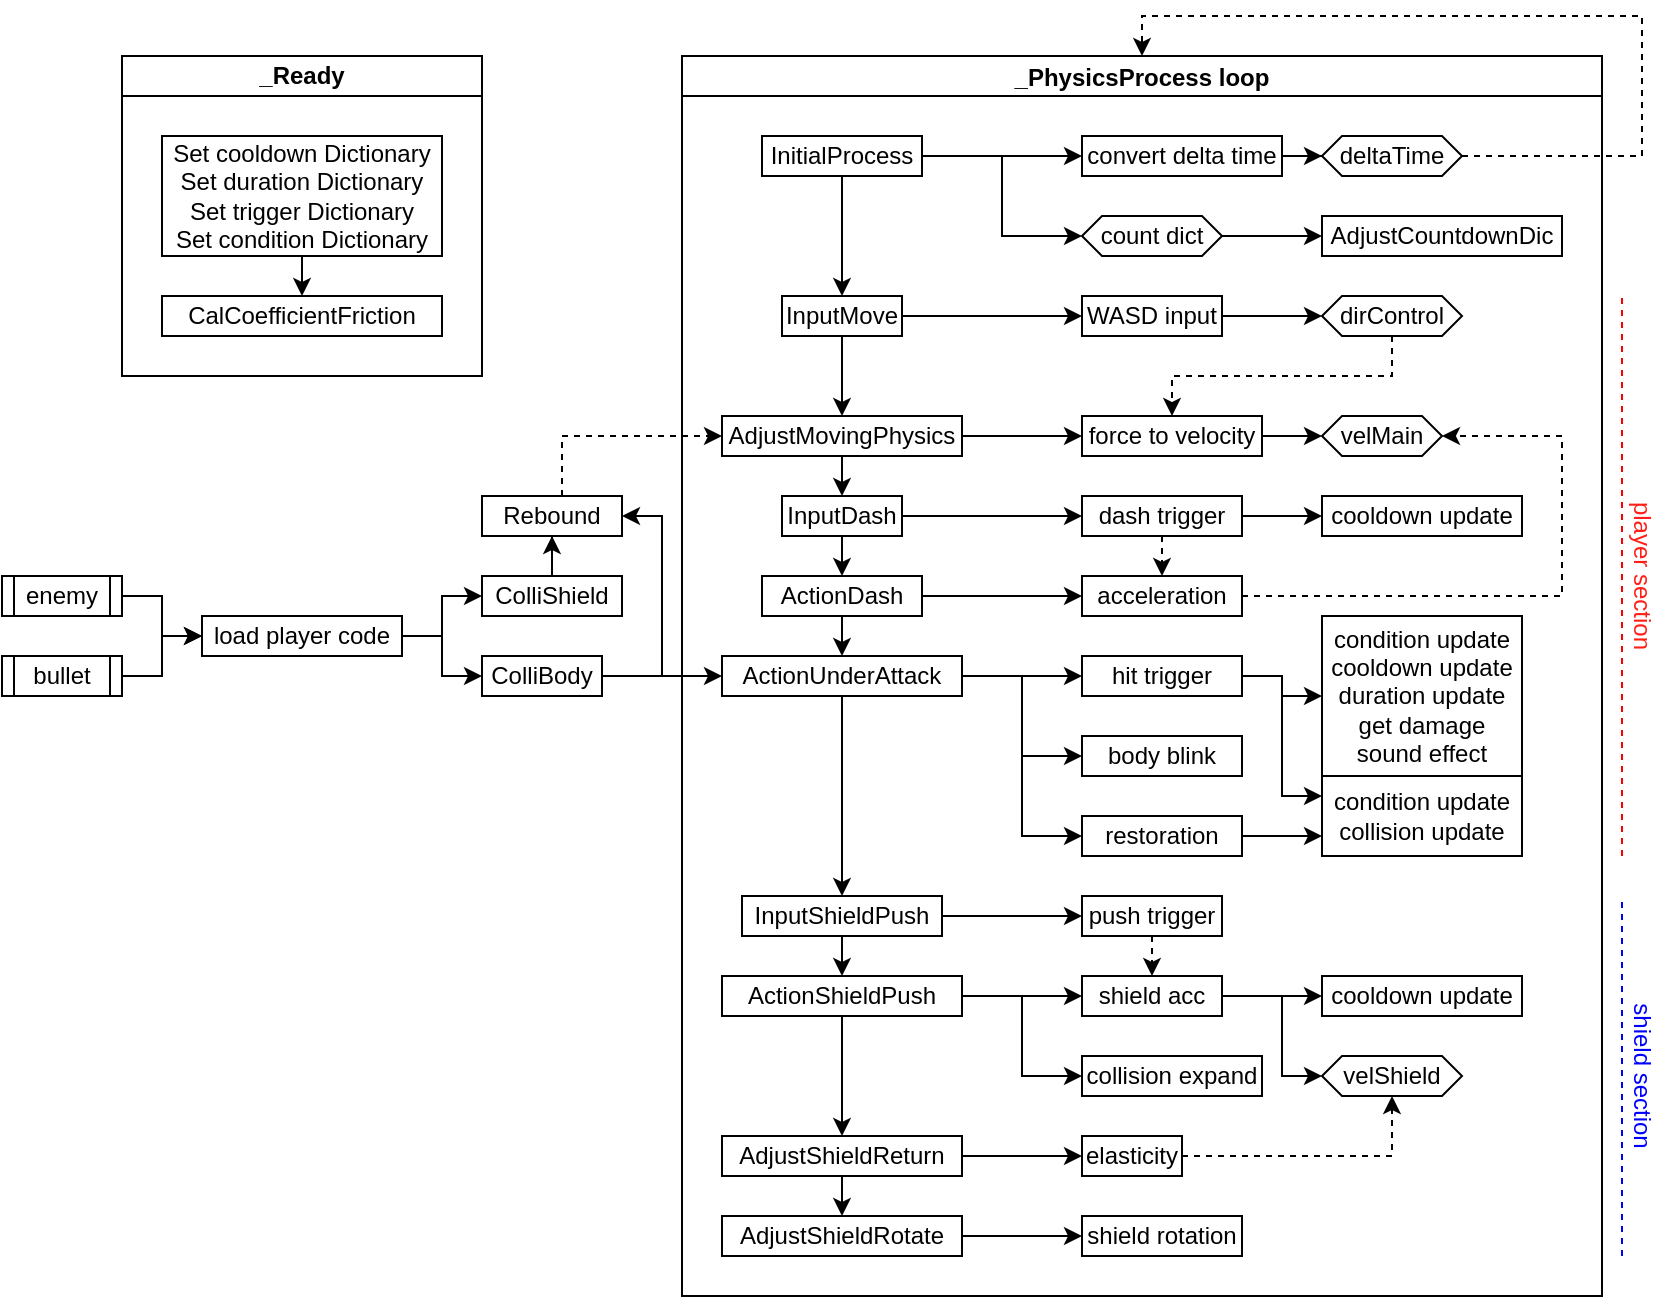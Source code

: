 <mxfile version="21.1.8" type="device">
  <diagram name="페이지-1" id="kf86QB2v_KvhjwnGmRAN">
    <mxGraphModel dx="1434" dy="756" grid="1" gridSize="10" guides="1" tooltips="1" connect="1" arrows="1" fold="1" page="1" pageScale="1" pageWidth="869" pageHeight="680" math="0" shadow="0">
      <root>
        <mxCell id="0" />
        <mxCell id="1" parent="0" />
        <mxCell id="UbSvKDIAUj5E0JvzbPg4-7" style="edgeStyle=orthogonalEdgeStyle;rounded=0;orthogonalLoop=1;jettySize=auto;html=1;entryX=0;entryY=0.5;entryDx=0;entryDy=0;" edge="1" parent="1" source="UbSvKDIAUj5E0JvzbPg4-1" target="UbSvKDIAUj5E0JvzbPg4-4">
          <mxGeometry relative="1" as="geometry" />
        </mxCell>
        <mxCell id="UbSvKDIAUj5E0JvzbPg4-9" style="edgeStyle=orthogonalEdgeStyle;rounded=0;orthogonalLoop=1;jettySize=auto;html=1;entryX=0;entryY=0.5;entryDx=0;entryDy=0;" edge="1" parent="1" source="UbSvKDIAUj5E0JvzbPg4-1" target="UbSvKDIAUj5E0JvzbPg4-6">
          <mxGeometry relative="1" as="geometry" />
        </mxCell>
        <mxCell id="UbSvKDIAUj5E0JvzbPg4-53" style="edgeStyle=orthogonalEdgeStyle;rounded=0;orthogonalLoop=1;jettySize=auto;html=1;" edge="1" parent="1" source="UbSvKDIAUj5E0JvzbPg4-1" target="UbSvKDIAUj5E0JvzbPg4-12">
          <mxGeometry relative="1" as="geometry" />
        </mxCell>
        <mxCell id="UbSvKDIAUj5E0JvzbPg4-1" value="InitialProcess" style="rounded=0;whiteSpace=wrap;html=1;" vertex="1" parent="1">
          <mxGeometry x="400" y="80" width="80" height="20" as="geometry" />
        </mxCell>
        <mxCell id="UbSvKDIAUj5E0JvzbPg4-2" value="_PhysicsProcess loop" style="swimlane;startSize=20;" vertex="1" parent="1">
          <mxGeometry x="360" y="40" width="460" height="620" as="geometry" />
        </mxCell>
        <mxCell id="UbSvKDIAUj5E0JvzbPg4-6" value="convert delta time" style="rounded=0;whiteSpace=wrap;html=1;" vertex="1" parent="UbSvKDIAUj5E0JvzbPg4-2">
          <mxGeometry x="200" y="40" width="100" height="20" as="geometry" />
        </mxCell>
        <mxCell id="UbSvKDIAUj5E0JvzbPg4-10" value="deltaTime" style="shape=hexagon;perimeter=hexagonPerimeter2;whiteSpace=wrap;html=1;fixedSize=1;size=10;" vertex="1" parent="UbSvKDIAUj5E0JvzbPg4-2">
          <mxGeometry x="320" y="40" width="70" height="20" as="geometry" />
        </mxCell>
        <mxCell id="UbSvKDIAUj5E0JvzbPg4-113" style="edgeStyle=orthogonalEdgeStyle;rounded=0;orthogonalLoop=1;jettySize=auto;html=1;entryX=0.5;entryY=0;entryDx=0;entryDy=0;dashed=1;exitX=1;exitY=0.5;exitDx=0;exitDy=0;" edge="1" parent="UbSvKDIAUj5E0JvzbPg4-2" source="UbSvKDIAUj5E0JvzbPg4-10" target="UbSvKDIAUj5E0JvzbPg4-2">
          <mxGeometry relative="1" as="geometry">
            <Array as="points">
              <mxPoint x="480" y="50" />
              <mxPoint x="480" y="-20" />
              <mxPoint x="230" y="-20" />
            </Array>
          </mxGeometry>
        </mxCell>
        <mxCell id="UbSvKDIAUj5E0JvzbPg4-11" style="edgeStyle=orthogonalEdgeStyle;rounded=0;orthogonalLoop=1;jettySize=auto;html=1;entryX=0;entryY=0.5;entryDx=0;entryDy=0;" edge="1" parent="UbSvKDIAUj5E0JvzbPg4-2" source="UbSvKDIAUj5E0JvzbPg4-6" target="UbSvKDIAUj5E0JvzbPg4-10">
          <mxGeometry relative="1" as="geometry" />
        </mxCell>
        <mxCell id="UbSvKDIAUj5E0JvzbPg4-3" value="AdjustCountdownDic" style="rounded=0;whiteSpace=wrap;html=1;" vertex="1" parent="UbSvKDIAUj5E0JvzbPg4-2">
          <mxGeometry x="320" y="80" width="120" height="20" as="geometry" />
        </mxCell>
        <mxCell id="UbSvKDIAUj5E0JvzbPg4-8" style="edgeStyle=orthogonalEdgeStyle;rounded=0;orthogonalLoop=1;jettySize=auto;html=1;entryX=0;entryY=0.5;entryDx=0;entryDy=0;" edge="1" parent="UbSvKDIAUj5E0JvzbPg4-2" source="UbSvKDIAUj5E0JvzbPg4-4" target="UbSvKDIAUj5E0JvzbPg4-3">
          <mxGeometry relative="1" as="geometry" />
        </mxCell>
        <mxCell id="UbSvKDIAUj5E0JvzbPg4-4" value="count dict" style="shape=hexagon;perimeter=hexagonPerimeter2;whiteSpace=wrap;html=1;fixedSize=1;size=10;" vertex="1" parent="UbSvKDIAUj5E0JvzbPg4-2">
          <mxGeometry x="200" y="80" width="70" height="20" as="geometry" />
        </mxCell>
        <mxCell id="UbSvKDIAUj5E0JvzbPg4-16" style="edgeStyle=orthogonalEdgeStyle;rounded=0;orthogonalLoop=1;jettySize=auto;html=1;entryX=0;entryY=0.5;entryDx=0;entryDy=0;" edge="1" parent="1" source="UbSvKDIAUj5E0JvzbPg4-12" target="UbSvKDIAUj5E0JvzbPg4-14">
          <mxGeometry relative="1" as="geometry" />
        </mxCell>
        <mxCell id="UbSvKDIAUj5E0JvzbPg4-54" style="edgeStyle=orthogonalEdgeStyle;rounded=0;orthogonalLoop=1;jettySize=auto;html=1;entryX=0.5;entryY=0;entryDx=0;entryDy=0;" edge="1" parent="1" source="UbSvKDIAUj5E0JvzbPg4-12" target="UbSvKDIAUj5E0JvzbPg4-18">
          <mxGeometry relative="1" as="geometry" />
        </mxCell>
        <mxCell id="UbSvKDIAUj5E0JvzbPg4-12" value="InputMove" style="rounded=0;whiteSpace=wrap;html=1;" vertex="1" parent="1">
          <mxGeometry x="410" y="160" width="60" height="20" as="geometry" />
        </mxCell>
        <mxCell id="UbSvKDIAUj5E0JvzbPg4-17" style="edgeStyle=orthogonalEdgeStyle;rounded=0;orthogonalLoop=1;jettySize=auto;html=1;entryX=0;entryY=0.5;entryDx=0;entryDy=0;" edge="1" parent="1" source="UbSvKDIAUj5E0JvzbPg4-14" target="UbSvKDIAUj5E0JvzbPg4-15">
          <mxGeometry relative="1" as="geometry" />
        </mxCell>
        <mxCell id="UbSvKDIAUj5E0JvzbPg4-14" value="WASD input" style="rounded=0;whiteSpace=wrap;html=1;" vertex="1" parent="1">
          <mxGeometry x="560" y="160" width="70" height="20" as="geometry" />
        </mxCell>
        <mxCell id="UbSvKDIAUj5E0JvzbPg4-24" style="edgeStyle=orthogonalEdgeStyle;rounded=0;orthogonalLoop=1;jettySize=auto;html=1;entryX=0.5;entryY=0;entryDx=0;entryDy=0;dashed=1;" edge="1" parent="1" source="UbSvKDIAUj5E0JvzbPg4-15" target="UbSvKDIAUj5E0JvzbPg4-19">
          <mxGeometry relative="1" as="geometry">
            <Array as="points">
              <mxPoint x="715" y="200" />
              <mxPoint x="605" y="200" />
            </Array>
          </mxGeometry>
        </mxCell>
        <mxCell id="UbSvKDIAUj5E0JvzbPg4-15" value="dirControl" style="shape=hexagon;perimeter=hexagonPerimeter2;whiteSpace=wrap;html=1;fixedSize=1;size=10;" vertex="1" parent="1">
          <mxGeometry x="680" y="160" width="70" height="20" as="geometry" />
        </mxCell>
        <mxCell id="UbSvKDIAUj5E0JvzbPg4-21" style="edgeStyle=orthogonalEdgeStyle;rounded=0;orthogonalLoop=1;jettySize=auto;html=1;entryX=0;entryY=0.5;entryDx=0;entryDy=0;" edge="1" parent="1" source="UbSvKDIAUj5E0JvzbPg4-18" target="UbSvKDIAUj5E0JvzbPg4-19">
          <mxGeometry relative="1" as="geometry" />
        </mxCell>
        <mxCell id="UbSvKDIAUj5E0JvzbPg4-18" value="AdjustMovingPhysics" style="rounded=0;whiteSpace=wrap;html=1;" vertex="1" parent="1">
          <mxGeometry x="380" y="220" width="120" height="20" as="geometry" />
        </mxCell>
        <mxCell id="UbSvKDIAUj5E0JvzbPg4-22" style="edgeStyle=orthogonalEdgeStyle;rounded=0;orthogonalLoop=1;jettySize=auto;html=1;entryX=0;entryY=0.5;entryDx=0;entryDy=0;" edge="1" parent="1" source="UbSvKDIAUj5E0JvzbPg4-19" target="UbSvKDIAUj5E0JvzbPg4-20">
          <mxGeometry relative="1" as="geometry" />
        </mxCell>
        <mxCell id="UbSvKDIAUj5E0JvzbPg4-19" value="force to velocity" style="rounded=0;whiteSpace=wrap;html=1;" vertex="1" parent="1">
          <mxGeometry x="560" y="220" width="90" height="20" as="geometry" />
        </mxCell>
        <mxCell id="UbSvKDIAUj5E0JvzbPg4-20" value="velMain" style="shape=hexagon;perimeter=hexagonPerimeter2;whiteSpace=wrap;html=1;fixedSize=1;size=10;" vertex="1" parent="1">
          <mxGeometry x="680" y="220" width="60" height="20" as="geometry" />
        </mxCell>
        <mxCell id="UbSvKDIAUj5E0JvzbPg4-29" style="edgeStyle=orthogonalEdgeStyle;rounded=0;orthogonalLoop=1;jettySize=auto;html=1;entryX=0;entryY=0.5;entryDx=0;entryDy=0;" edge="1" parent="1" source="UbSvKDIAUj5E0JvzbPg4-23" target="UbSvKDIAUj5E0JvzbPg4-25">
          <mxGeometry relative="1" as="geometry" />
        </mxCell>
        <mxCell id="UbSvKDIAUj5E0JvzbPg4-23" value="InputDash" style="rounded=0;whiteSpace=wrap;html=1;" vertex="1" parent="1">
          <mxGeometry x="410" y="260" width="60" height="20" as="geometry" />
        </mxCell>
        <mxCell id="UbSvKDIAUj5E0JvzbPg4-63" style="edgeStyle=orthogonalEdgeStyle;rounded=0;orthogonalLoop=1;jettySize=auto;html=1;entryX=0;entryY=0.5;entryDx=0;entryDy=0;" edge="1" parent="1" source="UbSvKDIAUj5E0JvzbPg4-25" target="UbSvKDIAUj5E0JvzbPg4-62">
          <mxGeometry relative="1" as="geometry" />
        </mxCell>
        <mxCell id="UbSvKDIAUj5E0JvzbPg4-25" value="dash trigger" style="rounded=0;whiteSpace=wrap;html=1;" vertex="1" parent="1">
          <mxGeometry x="560" y="260" width="80" height="20" as="geometry" />
        </mxCell>
        <mxCell id="UbSvKDIAUj5E0JvzbPg4-33" style="edgeStyle=orthogonalEdgeStyle;rounded=0;orthogonalLoop=1;jettySize=auto;html=1;entryX=0;entryY=0.5;entryDx=0;entryDy=0;" edge="1" parent="1" source="UbSvKDIAUj5E0JvzbPg4-27" target="UbSvKDIAUj5E0JvzbPg4-28">
          <mxGeometry relative="1" as="geometry" />
        </mxCell>
        <mxCell id="UbSvKDIAUj5E0JvzbPg4-27" value="ActionDash" style="rounded=0;whiteSpace=wrap;html=1;" vertex="1" parent="1">
          <mxGeometry x="400" y="300" width="80" height="20" as="geometry" />
        </mxCell>
        <mxCell id="UbSvKDIAUj5E0JvzbPg4-31" style="edgeStyle=orthogonalEdgeStyle;rounded=0;orthogonalLoop=1;jettySize=auto;html=1;dashed=1;entryX=1;entryY=0.5;entryDx=0;entryDy=0;" edge="1" parent="1" source="UbSvKDIAUj5E0JvzbPg4-28" target="UbSvKDIAUj5E0JvzbPg4-20">
          <mxGeometry relative="1" as="geometry">
            <mxPoint x="760" y="200" as="targetPoint" />
            <Array as="points">
              <mxPoint x="800" y="310" />
              <mxPoint x="800" y="230" />
            </Array>
          </mxGeometry>
        </mxCell>
        <mxCell id="UbSvKDIAUj5E0JvzbPg4-28" value="acceleration" style="rounded=0;whiteSpace=wrap;html=1;" vertex="1" parent="1">
          <mxGeometry x="560" y="300" width="80" height="20" as="geometry" />
        </mxCell>
        <mxCell id="UbSvKDIAUj5E0JvzbPg4-34" value="" style="endArrow=classic;html=1;rounded=0;dashed=1;exitX=0.5;exitY=1;exitDx=0;exitDy=0;entryX=0.5;entryY=0;entryDx=0;entryDy=0;" edge="1" parent="1" source="UbSvKDIAUj5E0JvzbPg4-25" target="UbSvKDIAUj5E0JvzbPg4-28">
          <mxGeometry width="50" height="50" relative="1" as="geometry">
            <mxPoint x="700" y="340" as="sourcePoint" />
            <mxPoint x="750" y="290" as="targetPoint" />
          </mxGeometry>
        </mxCell>
        <mxCell id="UbSvKDIAUj5E0JvzbPg4-50" style="edgeStyle=orthogonalEdgeStyle;rounded=0;orthogonalLoop=1;jettySize=auto;html=1;entryX=0;entryY=0.5;entryDx=0;entryDy=0;" edge="1" parent="1" source="UbSvKDIAUj5E0JvzbPg4-35" target="UbSvKDIAUj5E0JvzbPg4-36">
          <mxGeometry relative="1" as="geometry" />
        </mxCell>
        <mxCell id="UbSvKDIAUj5E0JvzbPg4-51" style="edgeStyle=orthogonalEdgeStyle;rounded=0;orthogonalLoop=1;jettySize=auto;html=1;entryX=0;entryY=0.5;entryDx=0;entryDy=0;" edge="1" parent="1" source="UbSvKDIAUj5E0JvzbPg4-35" target="UbSvKDIAUj5E0JvzbPg4-37">
          <mxGeometry relative="1" as="geometry" />
        </mxCell>
        <mxCell id="UbSvKDIAUj5E0JvzbPg4-52" style="edgeStyle=orthogonalEdgeStyle;rounded=0;orthogonalLoop=1;jettySize=auto;html=1;entryX=0;entryY=0.5;entryDx=0;entryDy=0;" edge="1" parent="1" source="UbSvKDIAUj5E0JvzbPg4-35" target="UbSvKDIAUj5E0JvzbPg4-38">
          <mxGeometry relative="1" as="geometry" />
        </mxCell>
        <mxCell id="UbSvKDIAUj5E0JvzbPg4-72" style="edgeStyle=orthogonalEdgeStyle;rounded=0;orthogonalLoop=1;jettySize=auto;html=1;entryX=0.5;entryY=0;entryDx=0;entryDy=0;" edge="1" parent="1" source="UbSvKDIAUj5E0JvzbPg4-35" target="UbSvKDIAUj5E0JvzbPg4-58">
          <mxGeometry relative="1" as="geometry" />
        </mxCell>
        <mxCell id="UbSvKDIAUj5E0JvzbPg4-35" value="ActionUnderAttack" style="rounded=0;whiteSpace=wrap;html=1;" vertex="1" parent="1">
          <mxGeometry x="380" y="340" width="120" height="20" as="geometry" />
        </mxCell>
        <mxCell id="UbSvKDIAUj5E0JvzbPg4-46" style="edgeStyle=orthogonalEdgeStyle;rounded=0;orthogonalLoop=1;jettySize=auto;html=1;entryX=0;entryY=0.5;entryDx=0;entryDy=0;" edge="1" parent="1" source="UbSvKDIAUj5E0JvzbPg4-36" target="UbSvKDIAUj5E0JvzbPg4-40">
          <mxGeometry relative="1" as="geometry" />
        </mxCell>
        <mxCell id="UbSvKDIAUj5E0JvzbPg4-47" style="edgeStyle=orthogonalEdgeStyle;rounded=0;orthogonalLoop=1;jettySize=auto;html=1;entryX=0;entryY=0.25;entryDx=0;entryDy=0;" edge="1" parent="1" source="UbSvKDIAUj5E0JvzbPg4-36" target="UbSvKDIAUj5E0JvzbPg4-45">
          <mxGeometry relative="1" as="geometry" />
        </mxCell>
        <mxCell id="UbSvKDIAUj5E0JvzbPg4-36" value="hit trigger" style="rounded=0;whiteSpace=wrap;html=1;" vertex="1" parent="1">
          <mxGeometry x="560" y="340" width="80" height="20" as="geometry" />
        </mxCell>
        <mxCell id="UbSvKDIAUj5E0JvzbPg4-37" value="body blink" style="rounded=0;whiteSpace=wrap;html=1;" vertex="1" parent="1">
          <mxGeometry x="560" y="380" width="80" height="20" as="geometry" />
        </mxCell>
        <mxCell id="UbSvKDIAUj5E0JvzbPg4-48" style="edgeStyle=orthogonalEdgeStyle;rounded=0;orthogonalLoop=1;jettySize=auto;html=1;entryX=0;entryY=0.75;entryDx=0;entryDy=0;" edge="1" parent="1" source="UbSvKDIAUj5E0JvzbPg4-38" target="UbSvKDIAUj5E0JvzbPg4-45">
          <mxGeometry relative="1" as="geometry" />
        </mxCell>
        <mxCell id="UbSvKDIAUj5E0JvzbPg4-38" value="restoration" style="rounded=0;whiteSpace=wrap;html=1;" vertex="1" parent="1">
          <mxGeometry x="560" y="420" width="80" height="20" as="geometry" />
        </mxCell>
        <mxCell id="UbSvKDIAUj5E0JvzbPg4-40" value="condition update&lt;br&gt;cooldown update&lt;br&gt;duration update&lt;br&gt;get damage&lt;br&gt;sound effect" style="rounded=0;whiteSpace=wrap;html=1;" vertex="1" parent="1">
          <mxGeometry x="680" y="320" width="100" height="80" as="geometry" />
        </mxCell>
        <mxCell id="UbSvKDIAUj5E0JvzbPg4-45" value="condition update&lt;br&gt;collision update" style="rounded=0;whiteSpace=wrap;html=1;" vertex="1" parent="1">
          <mxGeometry x="680" y="400" width="100" height="40" as="geometry" />
        </mxCell>
        <mxCell id="UbSvKDIAUj5E0JvzbPg4-55" value="" style="endArrow=classic;html=1;rounded=0;exitX=0.5;exitY=1;exitDx=0;exitDy=0;entryX=0.5;entryY=0;entryDx=0;entryDy=0;" edge="1" parent="1" source="UbSvKDIAUj5E0JvzbPg4-18" target="UbSvKDIAUj5E0JvzbPg4-23">
          <mxGeometry width="50" height="50" relative="1" as="geometry">
            <mxPoint x="660" y="330" as="sourcePoint" />
            <mxPoint x="710" y="280" as="targetPoint" />
          </mxGeometry>
        </mxCell>
        <mxCell id="UbSvKDIAUj5E0JvzbPg4-56" value="" style="endArrow=classic;html=1;rounded=0;exitX=0.5;exitY=1;exitDx=0;exitDy=0;entryX=0.5;entryY=0;entryDx=0;entryDy=0;" edge="1" parent="1" source="UbSvKDIAUj5E0JvzbPg4-23" target="UbSvKDIAUj5E0JvzbPg4-27">
          <mxGeometry width="50" height="50" relative="1" as="geometry">
            <mxPoint x="660" y="330" as="sourcePoint" />
            <mxPoint x="710" y="280" as="targetPoint" />
          </mxGeometry>
        </mxCell>
        <mxCell id="UbSvKDIAUj5E0JvzbPg4-57" value="" style="endArrow=classic;html=1;rounded=0;exitX=0.5;exitY=1;exitDx=0;exitDy=0;entryX=0.5;entryY=0;entryDx=0;entryDy=0;" edge="1" parent="1" source="UbSvKDIAUj5E0JvzbPg4-27" target="UbSvKDIAUj5E0JvzbPg4-35">
          <mxGeometry width="50" height="50" relative="1" as="geometry">
            <mxPoint x="660" y="330" as="sourcePoint" />
            <mxPoint x="710" y="280" as="targetPoint" />
          </mxGeometry>
        </mxCell>
        <mxCell id="UbSvKDIAUj5E0JvzbPg4-70" style="edgeStyle=orthogonalEdgeStyle;rounded=0;orthogonalLoop=1;jettySize=auto;html=1;entryX=0;entryY=0.5;entryDx=0;entryDy=0;" edge="1" parent="1" source="UbSvKDIAUj5E0JvzbPg4-58" target="UbSvKDIAUj5E0JvzbPg4-59">
          <mxGeometry relative="1" as="geometry" />
        </mxCell>
        <mxCell id="UbSvKDIAUj5E0JvzbPg4-58" value="InputShieldPush" style="rounded=0;whiteSpace=wrap;html=1;" vertex="1" parent="1">
          <mxGeometry x="390" y="460" width="100" height="20" as="geometry" />
        </mxCell>
        <mxCell id="UbSvKDIAUj5E0JvzbPg4-59" value="push trigger" style="rounded=0;whiteSpace=wrap;html=1;" vertex="1" parent="1">
          <mxGeometry x="560" y="460" width="70" height="20" as="geometry" />
        </mxCell>
        <mxCell id="UbSvKDIAUj5E0JvzbPg4-68" style="edgeStyle=orthogonalEdgeStyle;rounded=0;orthogonalLoop=1;jettySize=auto;html=1;entryX=0;entryY=0.5;entryDx=0;entryDy=0;" edge="1" parent="1" source="UbSvKDIAUj5E0JvzbPg4-60" target="UbSvKDIAUj5E0JvzbPg4-61">
          <mxGeometry relative="1" as="geometry" />
        </mxCell>
        <mxCell id="UbSvKDIAUj5E0JvzbPg4-69" style="edgeStyle=orthogonalEdgeStyle;rounded=0;orthogonalLoop=1;jettySize=auto;html=1;entryX=0;entryY=0.5;entryDx=0;entryDy=0;" edge="1" parent="1" source="UbSvKDIAUj5E0JvzbPg4-60" target="UbSvKDIAUj5E0JvzbPg4-67">
          <mxGeometry relative="1" as="geometry" />
        </mxCell>
        <mxCell id="UbSvKDIAUj5E0JvzbPg4-85" style="edgeStyle=orthogonalEdgeStyle;rounded=0;orthogonalLoop=1;jettySize=auto;html=1;entryX=0.5;entryY=0;entryDx=0;entryDy=0;" edge="1" parent="1" source="UbSvKDIAUj5E0JvzbPg4-60" target="UbSvKDIAUj5E0JvzbPg4-74">
          <mxGeometry relative="1" as="geometry" />
        </mxCell>
        <mxCell id="UbSvKDIAUj5E0JvzbPg4-60" value="ActionShieldPush" style="rounded=0;whiteSpace=wrap;html=1;" vertex="1" parent="1">
          <mxGeometry x="380" y="500" width="120" height="20" as="geometry" />
        </mxCell>
        <mxCell id="UbSvKDIAUj5E0JvzbPg4-65" style="edgeStyle=orthogonalEdgeStyle;rounded=0;orthogonalLoop=1;jettySize=auto;html=1;entryX=0;entryY=0.5;entryDx=0;entryDy=0;" edge="1" parent="1" source="UbSvKDIAUj5E0JvzbPg4-61" target="UbSvKDIAUj5E0JvzbPg4-64">
          <mxGeometry relative="1" as="geometry" />
        </mxCell>
        <mxCell id="UbSvKDIAUj5E0JvzbPg4-77" style="edgeStyle=orthogonalEdgeStyle;rounded=0;orthogonalLoop=1;jettySize=auto;html=1;entryX=0;entryY=0.5;entryDx=0;entryDy=0;" edge="1" parent="1" source="UbSvKDIAUj5E0JvzbPg4-61" target="UbSvKDIAUj5E0JvzbPg4-76">
          <mxGeometry relative="1" as="geometry">
            <Array as="points">
              <mxPoint x="660" y="510" />
              <mxPoint x="660" y="550" />
            </Array>
          </mxGeometry>
        </mxCell>
        <mxCell id="UbSvKDIAUj5E0JvzbPg4-61" value="shield acc" style="rounded=0;whiteSpace=wrap;html=1;" vertex="1" parent="1">
          <mxGeometry x="560" y="500" width="70" height="20" as="geometry" />
        </mxCell>
        <mxCell id="UbSvKDIAUj5E0JvzbPg4-62" value="cooldown update" style="rounded=0;whiteSpace=wrap;html=1;" vertex="1" parent="1">
          <mxGeometry x="680" y="260" width="100" height="20" as="geometry" />
        </mxCell>
        <mxCell id="UbSvKDIAUj5E0JvzbPg4-64" value="cooldown update" style="rounded=0;whiteSpace=wrap;html=1;" vertex="1" parent="1">
          <mxGeometry x="680" y="500" width="100" height="20" as="geometry" />
        </mxCell>
        <mxCell id="UbSvKDIAUj5E0JvzbPg4-67" value="collision expand" style="rounded=0;whiteSpace=wrap;html=1;" vertex="1" parent="1">
          <mxGeometry x="560" y="540" width="90" height="20" as="geometry" />
        </mxCell>
        <mxCell id="UbSvKDIAUj5E0JvzbPg4-71" value="" style="endArrow=classic;html=1;rounded=0;exitX=0.5;exitY=1;exitDx=0;exitDy=0;entryX=0.5;entryY=0;entryDx=0;entryDy=0;dashed=1;" edge="1" parent="1" source="UbSvKDIAUj5E0JvzbPg4-59" target="UbSvKDIAUj5E0JvzbPg4-61">
          <mxGeometry width="50" height="50" relative="1" as="geometry">
            <mxPoint x="660" y="320" as="sourcePoint" />
            <mxPoint x="710" y="270" as="targetPoint" />
          </mxGeometry>
        </mxCell>
        <mxCell id="UbSvKDIAUj5E0JvzbPg4-73" value="" style="endArrow=classic;html=1;rounded=0;exitX=0.5;exitY=1;exitDx=0;exitDy=0;entryX=0.5;entryY=0;entryDx=0;entryDy=0;" edge="1" parent="1" source="UbSvKDIAUj5E0JvzbPg4-58" target="UbSvKDIAUj5E0JvzbPg4-60">
          <mxGeometry width="50" height="50" relative="1" as="geometry">
            <mxPoint x="660" y="320" as="sourcePoint" />
            <mxPoint x="710" y="270" as="targetPoint" />
          </mxGeometry>
        </mxCell>
        <mxCell id="UbSvKDIAUj5E0JvzbPg4-80" style="edgeStyle=orthogonalEdgeStyle;rounded=0;orthogonalLoop=1;jettySize=auto;html=1;entryX=0;entryY=0.5;entryDx=0;entryDy=0;" edge="1" parent="1" source="UbSvKDIAUj5E0JvzbPg4-74" target="UbSvKDIAUj5E0JvzbPg4-75">
          <mxGeometry relative="1" as="geometry" />
        </mxCell>
        <mxCell id="UbSvKDIAUj5E0JvzbPg4-74" value="AdjustShieldReturn" style="rounded=0;whiteSpace=wrap;html=1;" vertex="1" parent="1">
          <mxGeometry x="380" y="580" width="120" height="20" as="geometry" />
        </mxCell>
        <mxCell id="UbSvKDIAUj5E0JvzbPg4-79" style="edgeStyle=orthogonalEdgeStyle;rounded=0;orthogonalLoop=1;jettySize=auto;html=1;entryX=0.5;entryY=1;entryDx=0;entryDy=0;dashed=1;" edge="1" parent="1" source="UbSvKDIAUj5E0JvzbPg4-75" target="UbSvKDIAUj5E0JvzbPg4-76">
          <mxGeometry relative="1" as="geometry" />
        </mxCell>
        <mxCell id="UbSvKDIAUj5E0JvzbPg4-75" value="elasticity" style="rounded=0;whiteSpace=wrap;html=1;" vertex="1" parent="1">
          <mxGeometry x="560" y="580" width="50" height="20" as="geometry" />
        </mxCell>
        <mxCell id="UbSvKDIAUj5E0JvzbPg4-76" value="velShield" style="shape=hexagon;perimeter=hexagonPerimeter2;whiteSpace=wrap;html=1;fixedSize=1;size=10;" vertex="1" parent="1">
          <mxGeometry x="680" y="540" width="70" height="20" as="geometry" />
        </mxCell>
        <mxCell id="UbSvKDIAUj5E0JvzbPg4-84" style="edgeStyle=orthogonalEdgeStyle;rounded=0;orthogonalLoop=1;jettySize=auto;html=1;entryX=0;entryY=0.5;entryDx=0;entryDy=0;" edge="1" parent="1" source="UbSvKDIAUj5E0JvzbPg4-81" target="UbSvKDIAUj5E0JvzbPg4-82">
          <mxGeometry relative="1" as="geometry" />
        </mxCell>
        <mxCell id="UbSvKDIAUj5E0JvzbPg4-81" value="AdjustShieldRotate" style="rounded=0;whiteSpace=wrap;html=1;" vertex="1" parent="1">
          <mxGeometry x="380" y="620" width="120" height="20" as="geometry" />
        </mxCell>
        <mxCell id="UbSvKDIAUj5E0JvzbPg4-82" value="shield rotation" style="rounded=0;whiteSpace=wrap;html=1;" vertex="1" parent="1">
          <mxGeometry x="560" y="620" width="80" height="20" as="geometry" />
        </mxCell>
        <mxCell id="UbSvKDIAUj5E0JvzbPg4-86" value="" style="endArrow=classic;html=1;rounded=0;exitX=0.5;exitY=1;exitDx=0;exitDy=0;entryX=0.5;entryY=0;entryDx=0;entryDy=0;" edge="1" parent="1" source="UbSvKDIAUj5E0JvzbPg4-74" target="UbSvKDIAUj5E0JvzbPg4-81">
          <mxGeometry width="50" height="50" relative="1" as="geometry">
            <mxPoint x="660" y="420" as="sourcePoint" />
            <mxPoint x="710" y="370" as="targetPoint" />
          </mxGeometry>
        </mxCell>
        <mxCell id="UbSvKDIAUj5E0JvzbPg4-90" style="edgeStyle=orthogonalEdgeStyle;rounded=0;orthogonalLoop=1;jettySize=auto;html=1;entryX=0;entryY=0.5;entryDx=0;entryDy=0;" edge="1" parent="1" source="UbSvKDIAUj5E0JvzbPg4-87" target="UbSvKDIAUj5E0JvzbPg4-35">
          <mxGeometry relative="1" as="geometry" />
        </mxCell>
        <mxCell id="UbSvKDIAUj5E0JvzbPg4-91" style="edgeStyle=orthogonalEdgeStyle;rounded=0;orthogonalLoop=1;jettySize=auto;html=1;entryX=1;entryY=0.5;entryDx=0;entryDy=0;" edge="1" parent="1" source="UbSvKDIAUj5E0JvzbPg4-87" target="UbSvKDIAUj5E0JvzbPg4-89">
          <mxGeometry relative="1" as="geometry">
            <Array as="points">
              <mxPoint x="350" y="350" />
              <mxPoint x="350" y="270" />
            </Array>
          </mxGeometry>
        </mxCell>
        <mxCell id="UbSvKDIAUj5E0JvzbPg4-87" value="ColliBody" style="rounded=0;whiteSpace=wrap;html=1;" vertex="1" parent="1">
          <mxGeometry x="260" y="340" width="60" height="20" as="geometry" />
        </mxCell>
        <mxCell id="UbSvKDIAUj5E0JvzbPg4-93" style="edgeStyle=orthogonalEdgeStyle;rounded=0;orthogonalLoop=1;jettySize=auto;html=1;entryX=0.5;entryY=1;entryDx=0;entryDy=0;" edge="1" parent="1" source="UbSvKDIAUj5E0JvzbPg4-88" target="UbSvKDIAUj5E0JvzbPg4-89">
          <mxGeometry relative="1" as="geometry" />
        </mxCell>
        <mxCell id="UbSvKDIAUj5E0JvzbPg4-88" value="ColliShield" style="rounded=0;whiteSpace=wrap;html=1;" vertex="1" parent="1">
          <mxGeometry x="260" y="300" width="70" height="20" as="geometry" />
        </mxCell>
        <mxCell id="UbSvKDIAUj5E0JvzbPg4-102" style="edgeStyle=orthogonalEdgeStyle;rounded=0;orthogonalLoop=1;jettySize=auto;html=1;entryX=0;entryY=0.5;entryDx=0;entryDy=0;dashed=1;" edge="1" parent="1" source="UbSvKDIAUj5E0JvzbPg4-89" target="UbSvKDIAUj5E0JvzbPg4-18">
          <mxGeometry relative="1" as="geometry">
            <Array as="points">
              <mxPoint x="300" y="230" />
            </Array>
          </mxGeometry>
        </mxCell>
        <mxCell id="UbSvKDIAUj5E0JvzbPg4-89" value="Rebound" style="rounded=0;whiteSpace=wrap;html=1;" vertex="1" parent="1">
          <mxGeometry x="260" y="260" width="70" height="20" as="geometry" />
        </mxCell>
        <mxCell id="UbSvKDIAUj5E0JvzbPg4-101" style="edgeStyle=orthogonalEdgeStyle;rounded=0;orthogonalLoop=1;jettySize=auto;html=1;entryX=0;entryY=0.5;entryDx=0;entryDy=0;" edge="1" parent="1" source="UbSvKDIAUj5E0JvzbPg4-94" target="UbSvKDIAUj5E0JvzbPg4-97">
          <mxGeometry relative="1" as="geometry" />
        </mxCell>
        <mxCell id="UbSvKDIAUj5E0JvzbPg4-94" value="enemy" style="shape=process;whiteSpace=wrap;html=1;backgroundOutline=1;" vertex="1" parent="1">
          <mxGeometry x="20" y="300" width="60" height="20" as="geometry" />
        </mxCell>
        <mxCell id="UbSvKDIAUj5E0JvzbPg4-100" style="edgeStyle=orthogonalEdgeStyle;rounded=0;orthogonalLoop=1;jettySize=auto;html=1;entryX=0;entryY=0.5;entryDx=0;entryDy=0;" edge="1" parent="1" source="UbSvKDIAUj5E0JvzbPg4-95" target="UbSvKDIAUj5E0JvzbPg4-97">
          <mxGeometry relative="1" as="geometry" />
        </mxCell>
        <mxCell id="UbSvKDIAUj5E0JvzbPg4-95" value="bullet" style="shape=process;whiteSpace=wrap;html=1;backgroundOutline=1;" vertex="1" parent="1">
          <mxGeometry x="20" y="340" width="60" height="20" as="geometry" />
        </mxCell>
        <mxCell id="UbSvKDIAUj5E0JvzbPg4-98" style="edgeStyle=orthogonalEdgeStyle;rounded=0;orthogonalLoop=1;jettySize=auto;html=1;entryX=0;entryY=0.5;entryDx=0;entryDy=0;" edge="1" parent="1" source="UbSvKDIAUj5E0JvzbPg4-97" target="UbSvKDIAUj5E0JvzbPg4-88">
          <mxGeometry relative="1" as="geometry" />
        </mxCell>
        <mxCell id="UbSvKDIAUj5E0JvzbPg4-99" style="edgeStyle=orthogonalEdgeStyle;rounded=0;orthogonalLoop=1;jettySize=auto;html=1;entryX=0;entryY=0.5;entryDx=0;entryDy=0;" edge="1" parent="1" source="UbSvKDIAUj5E0JvzbPg4-97" target="UbSvKDIAUj5E0JvzbPg4-87">
          <mxGeometry relative="1" as="geometry" />
        </mxCell>
        <mxCell id="UbSvKDIAUj5E0JvzbPg4-97" value="load player code" style="rounded=0;whiteSpace=wrap;html=1;" vertex="1" parent="1">
          <mxGeometry x="120" y="320" width="100" height="20" as="geometry" />
        </mxCell>
        <mxCell id="UbSvKDIAUj5E0JvzbPg4-103" value="" style="endArrow=none;dashed=1;html=1;strokeWidth=1;rounded=0;strokeColor=#ff0000;" edge="1" parent="1">
          <mxGeometry width="50" height="50" relative="1" as="geometry">
            <mxPoint x="830" y="440" as="sourcePoint" />
            <mxPoint x="830" y="160" as="targetPoint" />
          </mxGeometry>
        </mxCell>
        <mxCell id="UbSvKDIAUj5E0JvzbPg4-105" value="player section" style="text;html=1;strokeColor=none;fillColor=none;align=center;verticalAlign=middle;whiteSpace=wrap;rounded=0;rotation=90;fontColor=#FF1F17;" vertex="1" parent="1">
          <mxGeometry x="800" y="290" width="80" height="20" as="geometry" />
        </mxCell>
        <mxCell id="UbSvKDIAUj5E0JvzbPg4-106" value="shield section" style="text;html=1;strokeColor=none;fillColor=none;align=center;verticalAlign=middle;whiteSpace=wrap;rounded=0;rotation=90;fontColor=#0000FF;" vertex="1" parent="1">
          <mxGeometry x="800" y="540" width="80" height="20" as="geometry" />
        </mxCell>
        <mxCell id="UbSvKDIAUj5E0JvzbPg4-104" value="" style="endArrow=none;dashed=1;html=1;strokeWidth=1;rounded=0;strokeColor=#0000ff;" edge="1" parent="1">
          <mxGeometry width="50" height="50" relative="1" as="geometry">
            <mxPoint x="830" y="640" as="sourcePoint" />
            <mxPoint x="830" y="460" as="targetPoint" />
          </mxGeometry>
        </mxCell>
        <mxCell id="UbSvKDIAUj5E0JvzbPg4-108" value="_Ready" style="swimlane;whiteSpace=wrap;html=1;startSize=20;" vertex="1" parent="1">
          <mxGeometry x="80" y="40" width="180" height="160" as="geometry" />
        </mxCell>
        <mxCell id="UbSvKDIAUj5E0JvzbPg4-109" value="Set cooldown Dictionary&lt;br&gt;Set duration Dictionary&lt;br&gt;Set trigger Dictionary&lt;br&gt;Set condition Dictionary" style="rounded=0;whiteSpace=wrap;html=1;" vertex="1" parent="UbSvKDIAUj5E0JvzbPg4-108">
          <mxGeometry x="20" y="40" width="140" height="60" as="geometry" />
        </mxCell>
        <mxCell id="UbSvKDIAUj5E0JvzbPg4-110" value="CalCoefficientFriction" style="rounded=0;whiteSpace=wrap;html=1;" vertex="1" parent="UbSvKDIAUj5E0JvzbPg4-108">
          <mxGeometry x="20" y="120" width="140" height="20" as="geometry" />
        </mxCell>
        <mxCell id="UbSvKDIAUj5E0JvzbPg4-112" value="" style="endArrow=classic;html=1;rounded=0;exitX=0.5;exitY=1;exitDx=0;exitDy=0;entryX=0.5;entryY=0;entryDx=0;entryDy=0;" edge="1" parent="UbSvKDIAUj5E0JvzbPg4-108" source="UbSvKDIAUj5E0JvzbPg4-109" target="UbSvKDIAUj5E0JvzbPg4-110">
          <mxGeometry width="50" height="50" relative="1" as="geometry">
            <mxPoint x="270" y="370" as="sourcePoint" />
            <mxPoint x="320" y="320" as="targetPoint" />
          </mxGeometry>
        </mxCell>
      </root>
    </mxGraphModel>
  </diagram>
</mxfile>
